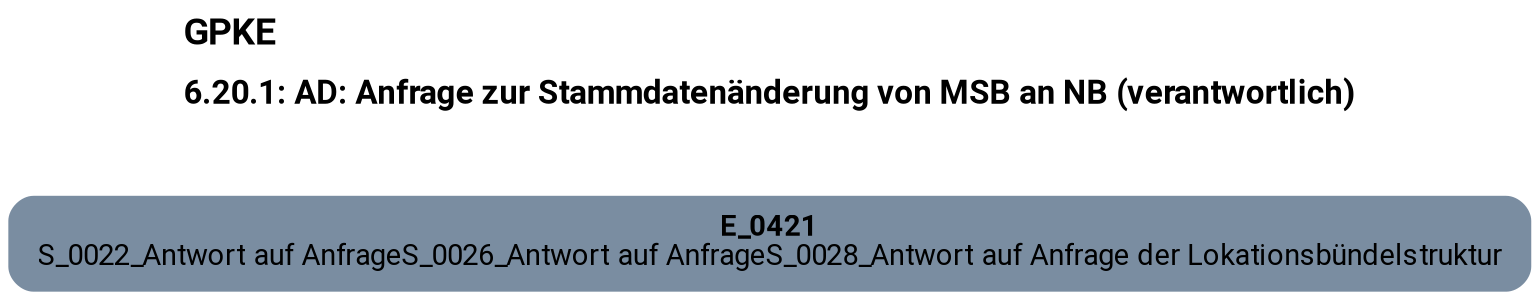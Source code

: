 digraph D {
    labelloc="t";
    label=<<B><FONT POINT-SIZE="18">GPKE</FONT></B><BR align="left"/><BR/><B><FONT POINT-SIZE="16">6.20.1: AD: Anfrage zur Stammdatenänderung von MSB an NB (verantwortlich)</FONT></B><BR align="left"/><BR/><BR/><BR/>>;
    ratio="compress";
    concentrate=true;
    pack=true;
    rankdir=TB;
    packmode="array";
    size="20,20";
    fontsize=12;
    "Empty" [margin="0.2,0.12", shape=box, style="filled,rounded", penwidth=0.0, fillcolor="#7a8da1", label=<<B>E_0421</B><BR align="center"/><FONT>S_0022_Antwort auf Anfrage
S_0026_Antwort auf Anfrage
S_0028_Antwort auf Anfrage der Lokationsbündelstruktur</FONT><BR align="center"/>>, fontname="Roboto, sans-serif"];


    bgcolor="transparent";
fontname="Roboto, sans-serif";
}